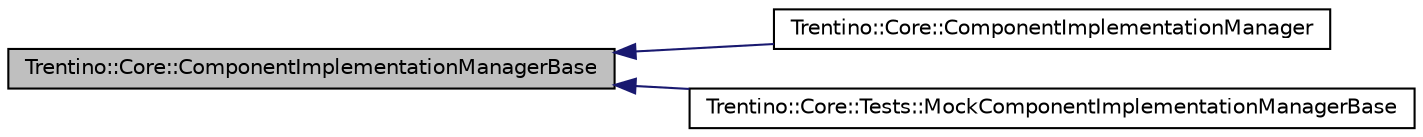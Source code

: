 digraph G
{
  edge [fontname="Helvetica",fontsize="10",labelfontname="Helvetica",labelfontsize="10"];
  node [fontname="Helvetica",fontsize="10",shape=record];
  rankdir="LR";
  Node1 [label="Trentino::Core::ComponentImplementationManagerBase",height=0.2,width=0.4,color="black", fillcolor="grey75", style="filled" fontcolor="black"];
  Node1 -> Node2 [dir="back",color="midnightblue",fontsize="10",style="solid",fontname="Helvetica"];
  Node2 [label="Trentino::Core::ComponentImplementationManager",height=0.2,width=0.4,color="black", fillcolor="white", style="filled",URL="$class_trentino_1_1_core_1_1_component_implementation_manager.html",tooltip="Responsible for creating and managing instances of components with &lt;implmentation.cpp&gt;."];
  Node1 -> Node3 [dir="back",color="midnightblue",fontsize="10",style="solid",fontname="Helvetica"];
  Node3 [label="Trentino::Core::Tests::MockComponentImplementationManagerBase",height=0.2,width=0.4,color="black", fillcolor="white", style="filled",URL="$class_trentino_1_1_core_1_1_tests_1_1_mock_component_implementation_manager_base.html"];
}
